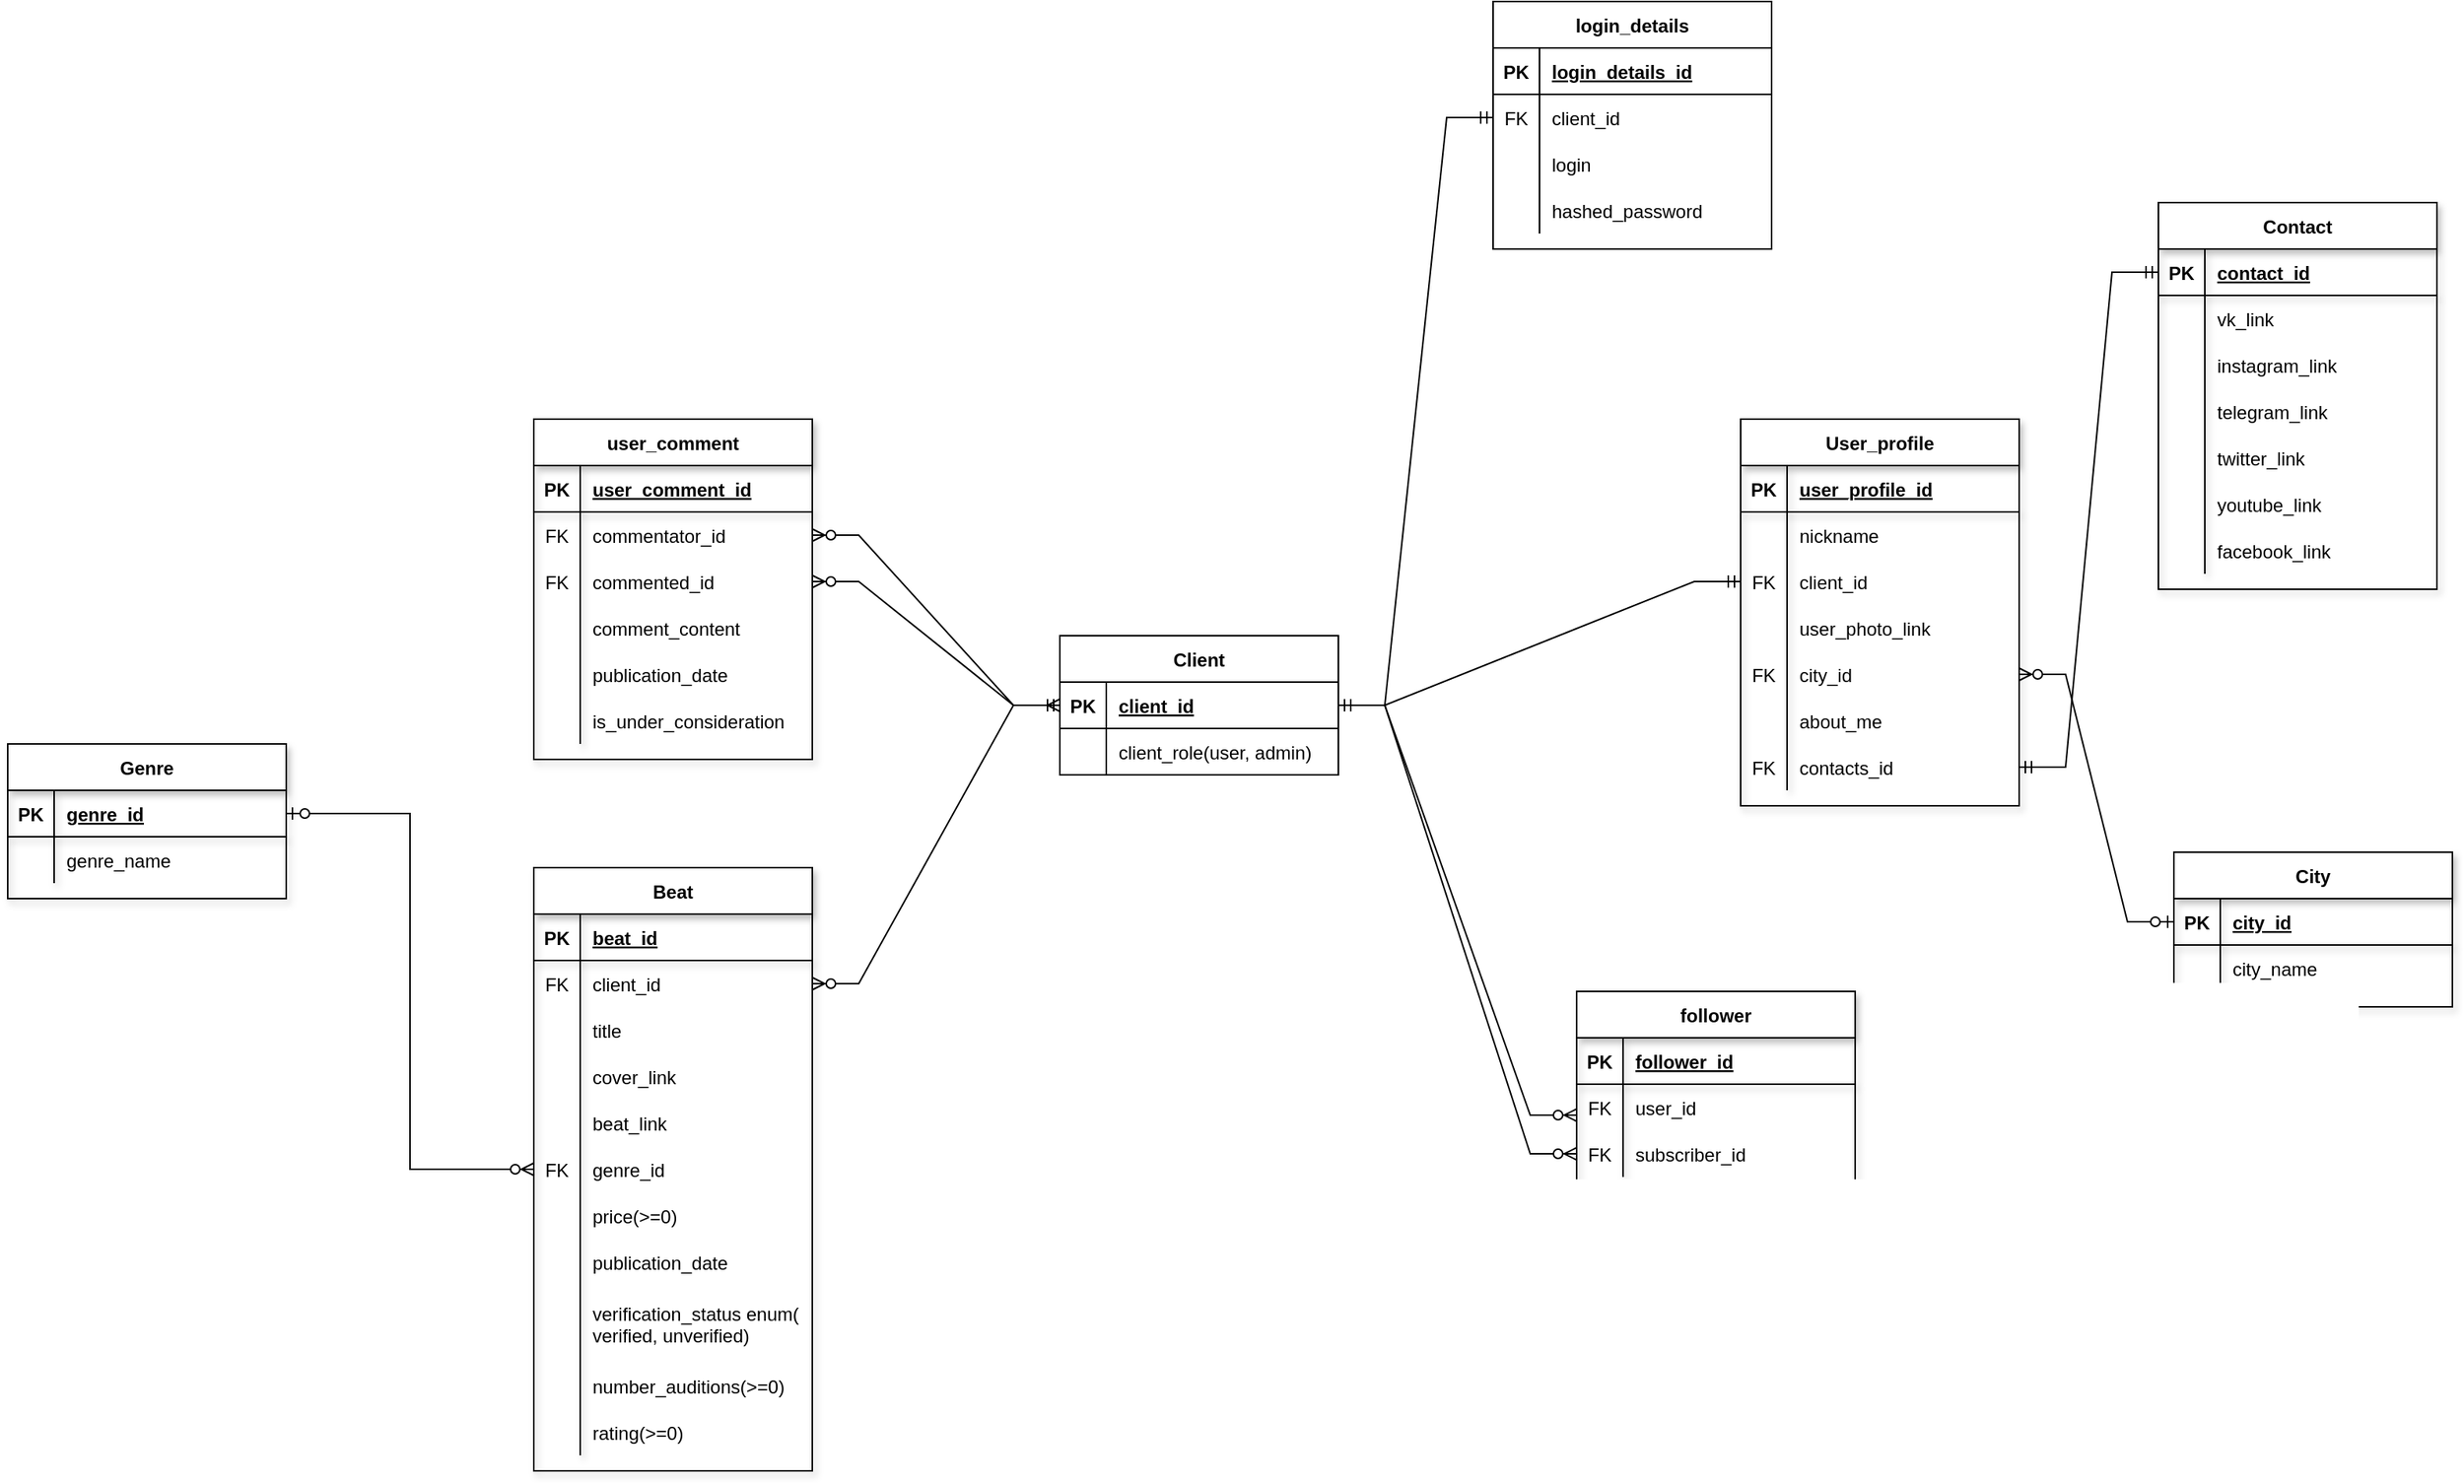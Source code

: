 <mxfile version="15.4.0" type="device"><diagram id="S7lnAUD_7jqkaGzwWIWO" name="Страница 1"><mxGraphModel dx="1944" dy="710" grid="1" gridSize="10" guides="1" tooltips="1" connect="1" arrows="1" fold="1" page="1" pageScale="1" pageWidth="827" pageHeight="1169" math="0" shadow="0"><root><mxCell id="0"/><mxCell id="1" parent="0"/><mxCell id="3VRJRyuE0qE4eAoc0l2R-27" value="Client" style="shape=table;startSize=30;container=1;collapsible=1;childLayout=tableLayout;fixedRows=1;rowLines=0;fontStyle=1;align=center;resizeLast=1;" parent="1" vertex="1"><mxGeometry x="-100" y="690" width="180" height="90" as="geometry"/></mxCell><mxCell id="3VRJRyuE0qE4eAoc0l2R-28" value="" style="shape=partialRectangle;collapsible=0;dropTarget=0;pointerEvents=0;fillColor=none;top=0;left=0;bottom=1;right=0;points=[[0,0.5],[1,0.5]];portConstraint=eastwest;" parent="3VRJRyuE0qE4eAoc0l2R-27" vertex="1"><mxGeometry y="30" width="180" height="30" as="geometry"/></mxCell><mxCell id="3VRJRyuE0qE4eAoc0l2R-29" value="PK" style="shape=partialRectangle;connectable=0;fillColor=none;top=0;left=0;bottom=0;right=0;fontStyle=1;overflow=hidden;" parent="3VRJRyuE0qE4eAoc0l2R-28" vertex="1"><mxGeometry width="30" height="30" as="geometry"><mxRectangle width="30" height="30" as="alternateBounds"/></mxGeometry></mxCell><mxCell id="3VRJRyuE0qE4eAoc0l2R-30" value="client_id" style="shape=partialRectangle;connectable=0;fillColor=none;top=0;left=0;bottom=0;right=0;align=left;spacingLeft=6;fontStyle=5;overflow=hidden;" parent="3VRJRyuE0qE4eAoc0l2R-28" vertex="1"><mxGeometry x="30" width="150" height="30" as="geometry"><mxRectangle width="150" height="30" as="alternateBounds"/></mxGeometry></mxCell><mxCell id="3VRJRyuE0qE4eAoc0l2R-114" style="shape=partialRectangle;collapsible=0;dropTarget=0;pointerEvents=0;fillColor=none;top=0;left=0;bottom=0;right=0;points=[[0,0.5],[1,0.5]];portConstraint=eastwest;" parent="3VRJRyuE0qE4eAoc0l2R-27" vertex="1"><mxGeometry y="60" width="180" height="30" as="geometry"/></mxCell><mxCell id="3VRJRyuE0qE4eAoc0l2R-115" style="shape=partialRectangle;connectable=0;fillColor=none;top=0;left=0;bottom=0;right=0;editable=1;overflow=hidden;" parent="3VRJRyuE0qE4eAoc0l2R-114" vertex="1"><mxGeometry width="30" height="30" as="geometry"><mxRectangle width="30" height="30" as="alternateBounds"/></mxGeometry></mxCell><mxCell id="3VRJRyuE0qE4eAoc0l2R-116" value="client_role(user, admin)" style="shape=partialRectangle;connectable=0;fillColor=none;top=0;left=0;bottom=0;right=0;align=left;spacingLeft=6;overflow=hidden;" parent="3VRJRyuE0qE4eAoc0l2R-114" vertex="1"><mxGeometry x="30" width="150" height="30" as="geometry"><mxRectangle width="150" height="30" as="alternateBounds"/></mxGeometry></mxCell><mxCell id="3VRJRyuE0qE4eAoc0l2R-93" value="login_details" style="shape=table;startSize=30;container=1;collapsible=1;childLayout=tableLayout;fixedRows=1;rowLines=0;fontStyle=1;align=center;resizeLast=1;" parent="1" vertex="1"><mxGeometry x="180" y="280" width="180" height="160" as="geometry"/></mxCell><mxCell id="3VRJRyuE0qE4eAoc0l2R-94" value="" style="shape=partialRectangle;collapsible=0;dropTarget=0;pointerEvents=0;fillColor=none;top=0;left=0;bottom=1;right=0;points=[[0,0.5],[1,0.5]];portConstraint=eastwest;" parent="3VRJRyuE0qE4eAoc0l2R-93" vertex="1"><mxGeometry y="30" width="180" height="30" as="geometry"/></mxCell><mxCell id="3VRJRyuE0qE4eAoc0l2R-95" value="PK" style="shape=partialRectangle;connectable=0;fillColor=none;top=0;left=0;bottom=0;right=0;fontStyle=1;overflow=hidden;" parent="3VRJRyuE0qE4eAoc0l2R-94" vertex="1"><mxGeometry width="30" height="30" as="geometry"><mxRectangle width="30" height="30" as="alternateBounds"/></mxGeometry></mxCell><mxCell id="3VRJRyuE0qE4eAoc0l2R-96" value="login_details_id" style="shape=partialRectangle;connectable=0;fillColor=none;top=0;left=0;bottom=0;right=0;align=left;spacingLeft=6;fontStyle=5;overflow=hidden;" parent="3VRJRyuE0qE4eAoc0l2R-94" vertex="1"><mxGeometry x="30" width="150" height="30" as="geometry"><mxRectangle width="150" height="30" as="alternateBounds"/></mxGeometry></mxCell><mxCell id="3VRJRyuE0qE4eAoc0l2R-97" value="" style="shape=partialRectangle;collapsible=0;dropTarget=0;pointerEvents=0;fillColor=none;top=0;left=0;bottom=0;right=0;points=[[0,0.5],[1,0.5]];portConstraint=eastwest;" parent="3VRJRyuE0qE4eAoc0l2R-93" vertex="1"><mxGeometry y="60" width="180" height="30" as="geometry"/></mxCell><mxCell id="3VRJRyuE0qE4eAoc0l2R-98" value="FK" style="shape=partialRectangle;connectable=0;fillColor=none;top=0;left=0;bottom=0;right=0;editable=1;overflow=hidden;" parent="3VRJRyuE0qE4eAoc0l2R-97" vertex="1"><mxGeometry width="30" height="30" as="geometry"><mxRectangle width="30" height="30" as="alternateBounds"/></mxGeometry></mxCell><mxCell id="3VRJRyuE0qE4eAoc0l2R-99" value="client_id" style="shape=partialRectangle;connectable=0;fillColor=none;top=0;left=0;bottom=0;right=0;align=left;spacingLeft=6;overflow=hidden;" parent="3VRJRyuE0qE4eAoc0l2R-97" vertex="1"><mxGeometry x="30" width="150" height="30" as="geometry"><mxRectangle width="150" height="30" as="alternateBounds"/></mxGeometry></mxCell><mxCell id="3VRJRyuE0qE4eAoc0l2R-100" value="" style="shape=partialRectangle;collapsible=0;dropTarget=0;pointerEvents=0;fillColor=none;top=0;left=0;bottom=0;right=0;points=[[0,0.5],[1,0.5]];portConstraint=eastwest;" parent="3VRJRyuE0qE4eAoc0l2R-93" vertex="1"><mxGeometry y="90" width="180" height="30" as="geometry"/></mxCell><mxCell id="3VRJRyuE0qE4eAoc0l2R-101" value="" style="shape=partialRectangle;connectable=0;fillColor=none;top=0;left=0;bottom=0;right=0;editable=1;overflow=hidden;" parent="3VRJRyuE0qE4eAoc0l2R-100" vertex="1"><mxGeometry width="30" height="30" as="geometry"><mxRectangle width="30" height="30" as="alternateBounds"/></mxGeometry></mxCell><mxCell id="3VRJRyuE0qE4eAoc0l2R-102" value="login" style="shape=partialRectangle;connectable=0;fillColor=none;top=0;left=0;bottom=0;right=0;align=left;spacingLeft=6;overflow=hidden;" parent="3VRJRyuE0qE4eAoc0l2R-100" vertex="1"><mxGeometry x="30" width="150" height="30" as="geometry"><mxRectangle width="150" height="30" as="alternateBounds"/></mxGeometry></mxCell><mxCell id="3VRJRyuE0qE4eAoc0l2R-103" value="" style="shape=partialRectangle;collapsible=0;dropTarget=0;pointerEvents=0;fillColor=none;top=0;left=0;bottom=0;right=0;points=[[0,0.5],[1,0.5]];portConstraint=eastwest;" parent="3VRJRyuE0qE4eAoc0l2R-93" vertex="1"><mxGeometry y="120" width="180" height="30" as="geometry"/></mxCell><mxCell id="3VRJRyuE0qE4eAoc0l2R-104" value="" style="shape=partialRectangle;connectable=0;fillColor=none;top=0;left=0;bottom=0;right=0;editable=1;overflow=hidden;" parent="3VRJRyuE0qE4eAoc0l2R-103" vertex="1"><mxGeometry width="30" height="30" as="geometry"><mxRectangle width="30" height="30" as="alternateBounds"/></mxGeometry></mxCell><mxCell id="3VRJRyuE0qE4eAoc0l2R-105" value="hashed_password" style="shape=partialRectangle;connectable=0;fillColor=none;top=0;left=0;bottom=0;right=0;align=left;spacingLeft=6;overflow=hidden;" parent="3VRJRyuE0qE4eAoc0l2R-103" vertex="1"><mxGeometry x="30" width="150" height="30" as="geometry"><mxRectangle width="150" height="30" as="alternateBounds"/></mxGeometry></mxCell><mxCell id="3VRJRyuE0qE4eAoc0l2R-118" value="" style="edgeStyle=entityRelationEdgeStyle;fontSize=12;html=1;endArrow=ERmandOne;startArrow=ERmandOne;rounded=0;entryX=0;entryY=0.5;entryDx=0;entryDy=0;exitX=1;exitY=0.5;exitDx=0;exitDy=0;" parent="1" source="3VRJRyuE0qE4eAoc0l2R-28" target="3VRJRyuE0qE4eAoc0l2R-97" edge="1"><mxGeometry width="100" height="100" relative="1" as="geometry"><mxPoint x="370" y="300" as="sourcePoint"/><mxPoint x="470" y="200" as="targetPoint"/></mxGeometry></mxCell><mxCell id="3VRJRyuE0qE4eAoc0l2R-119" value="user_comment" style="shape=table;startSize=30;container=1;collapsible=1;childLayout=tableLayout;fixedRows=1;rowLines=0;fontStyle=1;align=center;resizeLast=1;shadow=1;" parent="1" vertex="1"><mxGeometry x="-440" y="550" width="180" height="220" as="geometry"/></mxCell><mxCell id="3VRJRyuE0qE4eAoc0l2R-120" value="" style="shape=partialRectangle;collapsible=0;dropTarget=0;pointerEvents=0;fillColor=none;top=0;left=0;bottom=1;right=0;points=[[0,0.5],[1,0.5]];portConstraint=eastwest;shadow=1;" parent="3VRJRyuE0qE4eAoc0l2R-119" vertex="1"><mxGeometry y="30" width="180" height="30" as="geometry"/></mxCell><mxCell id="3VRJRyuE0qE4eAoc0l2R-121" value="PK" style="shape=partialRectangle;connectable=0;fillColor=none;top=0;left=0;bottom=0;right=0;fontStyle=1;overflow=hidden;shadow=1;" parent="3VRJRyuE0qE4eAoc0l2R-120" vertex="1"><mxGeometry width="30" height="30" as="geometry"><mxRectangle width="30" height="30" as="alternateBounds"/></mxGeometry></mxCell><mxCell id="3VRJRyuE0qE4eAoc0l2R-122" value="user_comment_id" style="shape=partialRectangle;connectable=0;fillColor=none;top=0;left=0;bottom=0;right=0;align=left;spacingLeft=6;fontStyle=5;overflow=hidden;shadow=1;" parent="3VRJRyuE0qE4eAoc0l2R-120" vertex="1"><mxGeometry x="30" width="150" height="30" as="geometry"><mxRectangle width="150" height="30" as="alternateBounds"/></mxGeometry></mxCell><mxCell id="3VRJRyuE0qE4eAoc0l2R-123" value="" style="shape=partialRectangle;collapsible=0;dropTarget=0;pointerEvents=0;fillColor=none;top=0;left=0;bottom=0;right=0;points=[[0,0.5],[1,0.5]];portConstraint=eastwest;shadow=1;" parent="3VRJRyuE0qE4eAoc0l2R-119" vertex="1"><mxGeometry y="60" width="180" height="30" as="geometry"/></mxCell><mxCell id="3VRJRyuE0qE4eAoc0l2R-124" value="FK" style="shape=partialRectangle;connectable=0;fillColor=none;top=0;left=0;bottom=0;right=0;editable=1;overflow=hidden;shadow=1;" parent="3VRJRyuE0qE4eAoc0l2R-123" vertex="1"><mxGeometry width="30" height="30" as="geometry"><mxRectangle width="30" height="30" as="alternateBounds"/></mxGeometry></mxCell><mxCell id="3VRJRyuE0qE4eAoc0l2R-125" value="commentator_id" style="shape=partialRectangle;connectable=0;fillColor=none;top=0;left=0;bottom=0;right=0;align=left;spacingLeft=6;overflow=hidden;shadow=1;" parent="3VRJRyuE0qE4eAoc0l2R-123" vertex="1"><mxGeometry x="30" width="150" height="30" as="geometry"><mxRectangle width="150" height="30" as="alternateBounds"/></mxGeometry></mxCell><mxCell id="3VRJRyuE0qE4eAoc0l2R-126" value="" style="shape=partialRectangle;collapsible=0;dropTarget=0;pointerEvents=0;fillColor=none;top=0;left=0;bottom=0;right=0;points=[[0,0.5],[1,0.5]];portConstraint=eastwest;shadow=1;" parent="3VRJRyuE0qE4eAoc0l2R-119" vertex="1"><mxGeometry y="90" width="180" height="30" as="geometry"/></mxCell><mxCell id="3VRJRyuE0qE4eAoc0l2R-127" value="FK" style="shape=partialRectangle;connectable=0;fillColor=none;top=0;left=0;bottom=0;right=0;editable=1;overflow=hidden;shadow=1;" parent="3VRJRyuE0qE4eAoc0l2R-126" vertex="1"><mxGeometry width="30" height="30" as="geometry"><mxRectangle width="30" height="30" as="alternateBounds"/></mxGeometry></mxCell><mxCell id="3VRJRyuE0qE4eAoc0l2R-128" value="commented_id" style="shape=partialRectangle;connectable=0;fillColor=none;top=0;left=0;bottom=0;right=0;align=left;spacingLeft=6;overflow=hidden;shadow=1;" parent="3VRJRyuE0qE4eAoc0l2R-126" vertex="1"><mxGeometry x="30" width="150" height="30" as="geometry"><mxRectangle width="150" height="30" as="alternateBounds"/></mxGeometry></mxCell><mxCell id="3VRJRyuE0qE4eAoc0l2R-129" value="" style="shape=partialRectangle;collapsible=0;dropTarget=0;pointerEvents=0;fillColor=none;top=0;left=0;bottom=0;right=0;points=[[0,0.5],[1,0.5]];portConstraint=eastwest;shadow=1;" parent="3VRJRyuE0qE4eAoc0l2R-119" vertex="1"><mxGeometry y="120" width="180" height="30" as="geometry"/></mxCell><mxCell id="3VRJRyuE0qE4eAoc0l2R-130" value="" style="shape=partialRectangle;connectable=0;fillColor=none;top=0;left=0;bottom=0;right=0;editable=1;overflow=hidden;shadow=1;" parent="3VRJRyuE0qE4eAoc0l2R-129" vertex="1"><mxGeometry width="30" height="30" as="geometry"><mxRectangle width="30" height="30" as="alternateBounds"/></mxGeometry></mxCell><mxCell id="3VRJRyuE0qE4eAoc0l2R-131" value="comment_content" style="shape=partialRectangle;connectable=0;fillColor=none;top=0;left=0;bottom=0;right=0;align=left;spacingLeft=6;overflow=hidden;shadow=1;" parent="3VRJRyuE0qE4eAoc0l2R-129" vertex="1"><mxGeometry x="30" width="150" height="30" as="geometry"><mxRectangle width="150" height="30" as="alternateBounds"/></mxGeometry></mxCell><mxCell id="3VRJRyuE0qE4eAoc0l2R-137" style="shape=partialRectangle;collapsible=0;dropTarget=0;pointerEvents=0;fillColor=none;top=0;left=0;bottom=0;right=0;points=[[0,0.5],[1,0.5]];portConstraint=eastwest;shadow=1;" parent="3VRJRyuE0qE4eAoc0l2R-119" vertex="1"><mxGeometry y="150" width="180" height="30" as="geometry"/></mxCell><mxCell id="3VRJRyuE0qE4eAoc0l2R-138" style="shape=partialRectangle;connectable=0;fillColor=none;top=0;left=0;bottom=0;right=0;editable=1;overflow=hidden;shadow=1;" parent="3VRJRyuE0qE4eAoc0l2R-137" vertex="1"><mxGeometry width="30" height="30" as="geometry"><mxRectangle width="30" height="30" as="alternateBounds"/></mxGeometry></mxCell><mxCell id="3VRJRyuE0qE4eAoc0l2R-139" value="publication_date" style="shape=partialRectangle;connectable=0;fillColor=none;top=0;left=0;bottom=0;right=0;align=left;spacingLeft=6;overflow=hidden;shadow=1;" parent="3VRJRyuE0qE4eAoc0l2R-137" vertex="1"><mxGeometry x="30" width="150" height="30" as="geometry"><mxRectangle width="150" height="30" as="alternateBounds"/></mxGeometry></mxCell><mxCell id="3VRJRyuE0qE4eAoc0l2R-277" style="shape=partialRectangle;collapsible=0;dropTarget=0;pointerEvents=0;fillColor=none;top=0;left=0;bottom=0;right=0;points=[[0,0.5],[1,0.5]];portConstraint=eastwest;shadow=1;" parent="3VRJRyuE0qE4eAoc0l2R-119" vertex="1"><mxGeometry y="180" width="180" height="30" as="geometry"/></mxCell><mxCell id="3VRJRyuE0qE4eAoc0l2R-278" style="shape=partialRectangle;connectable=0;fillColor=none;top=0;left=0;bottom=0;right=0;editable=1;overflow=hidden;shadow=1;" parent="3VRJRyuE0qE4eAoc0l2R-277" vertex="1"><mxGeometry width="30" height="30" as="geometry"><mxRectangle width="30" height="30" as="alternateBounds"/></mxGeometry></mxCell><mxCell id="3VRJRyuE0qE4eAoc0l2R-279" value="is_under_consideration" style="shape=partialRectangle;connectable=0;fillColor=none;top=0;left=0;bottom=0;right=0;align=left;spacingLeft=6;overflow=hidden;shadow=1;" parent="3VRJRyuE0qE4eAoc0l2R-277" vertex="1"><mxGeometry x="30" width="150" height="30" as="geometry"><mxRectangle width="150" height="30" as="alternateBounds"/></mxGeometry></mxCell><mxCell id="3VRJRyuE0qE4eAoc0l2R-132" value="" style="edgeStyle=entityRelationEdgeStyle;fontSize=12;html=1;endArrow=ERzeroToMany;startArrow=ERmandOne;rounded=0;entryX=1;entryY=0.5;entryDx=0;entryDy=0;exitX=0;exitY=0.5;exitDx=0;exitDy=0;" parent="1" source="3VRJRyuE0qE4eAoc0l2R-28" target="3VRJRyuE0qE4eAoc0l2R-123" edge="1"><mxGeometry width="100" height="100" relative="1" as="geometry"><mxPoint x="160" y="325" as="sourcePoint"/><mxPoint x="470" y="200" as="targetPoint"/></mxGeometry></mxCell><mxCell id="3VRJRyuE0qE4eAoc0l2R-133" value="" style="edgeStyle=entityRelationEdgeStyle;fontSize=12;html=1;endArrow=ERzeroToMany;startArrow=ERmandOne;rounded=0;entryX=1;entryY=0.5;entryDx=0;entryDy=0;" parent="1" source="3VRJRyuE0qE4eAoc0l2R-28" target="3VRJRyuE0qE4eAoc0l2R-126" edge="1"><mxGeometry width="100" height="100" relative="1" as="geometry"><mxPoint x="200" y="150" as="sourcePoint"/><mxPoint x="230" y="240" as="targetPoint"/></mxGeometry></mxCell><mxCell id="3VRJRyuE0qE4eAoc0l2R-140" value="Beat" style="shape=table;startSize=30;container=1;collapsible=1;childLayout=tableLayout;fixedRows=1;rowLines=0;fontStyle=1;align=center;resizeLast=1;shadow=1;" parent="1" vertex="1"><mxGeometry x="-440" y="840" width="180" height="390" as="geometry"/></mxCell><mxCell id="3VRJRyuE0qE4eAoc0l2R-141" value="" style="shape=partialRectangle;collapsible=0;dropTarget=0;pointerEvents=0;fillColor=none;top=0;left=0;bottom=1;right=0;points=[[0,0.5],[1,0.5]];portConstraint=eastwest;shadow=1;" parent="3VRJRyuE0qE4eAoc0l2R-140" vertex="1"><mxGeometry y="30" width="180" height="30" as="geometry"/></mxCell><mxCell id="3VRJRyuE0qE4eAoc0l2R-142" value="PK" style="shape=partialRectangle;connectable=0;fillColor=none;top=0;left=0;bottom=0;right=0;fontStyle=1;overflow=hidden;shadow=1;" parent="3VRJRyuE0qE4eAoc0l2R-141" vertex="1"><mxGeometry width="30" height="30" as="geometry"><mxRectangle width="30" height="30" as="alternateBounds"/></mxGeometry></mxCell><mxCell id="3VRJRyuE0qE4eAoc0l2R-143" value="beat_id" style="shape=partialRectangle;connectable=0;fillColor=none;top=0;left=0;bottom=0;right=0;align=left;spacingLeft=6;fontStyle=5;overflow=hidden;shadow=1;" parent="3VRJRyuE0qE4eAoc0l2R-141" vertex="1"><mxGeometry x="30" width="150" height="30" as="geometry"><mxRectangle width="150" height="30" as="alternateBounds"/></mxGeometry></mxCell><mxCell id="3VRJRyuE0qE4eAoc0l2R-144" value="" style="shape=partialRectangle;collapsible=0;dropTarget=0;pointerEvents=0;fillColor=none;top=0;left=0;bottom=0;right=0;points=[[0,0.5],[1,0.5]];portConstraint=eastwest;shadow=1;" parent="3VRJRyuE0qE4eAoc0l2R-140" vertex="1"><mxGeometry y="60" width="180" height="30" as="geometry"/></mxCell><mxCell id="3VRJRyuE0qE4eAoc0l2R-145" value="FK" style="shape=partialRectangle;connectable=0;fillColor=none;top=0;left=0;bottom=0;right=0;editable=1;overflow=hidden;shadow=1;" parent="3VRJRyuE0qE4eAoc0l2R-144" vertex="1"><mxGeometry width="30" height="30" as="geometry"><mxRectangle width="30" height="30" as="alternateBounds"/></mxGeometry></mxCell><mxCell id="3VRJRyuE0qE4eAoc0l2R-146" value="client_id" style="shape=partialRectangle;connectable=0;fillColor=none;top=0;left=0;bottom=0;right=0;align=left;spacingLeft=6;overflow=hidden;shadow=1;" parent="3VRJRyuE0qE4eAoc0l2R-144" vertex="1"><mxGeometry x="30" width="150" height="30" as="geometry"><mxRectangle width="150" height="30" as="alternateBounds"/></mxGeometry></mxCell><mxCell id="3VRJRyuE0qE4eAoc0l2R-147" value="" style="shape=partialRectangle;collapsible=0;dropTarget=0;pointerEvents=0;fillColor=none;top=0;left=0;bottom=0;right=0;points=[[0,0.5],[1,0.5]];portConstraint=eastwest;shadow=1;" parent="3VRJRyuE0qE4eAoc0l2R-140" vertex="1"><mxGeometry y="90" width="180" height="30" as="geometry"/></mxCell><mxCell id="3VRJRyuE0qE4eAoc0l2R-148" value="" style="shape=partialRectangle;connectable=0;fillColor=none;top=0;left=0;bottom=0;right=0;editable=1;overflow=hidden;shadow=1;" parent="3VRJRyuE0qE4eAoc0l2R-147" vertex="1"><mxGeometry width="30" height="30" as="geometry"><mxRectangle width="30" height="30" as="alternateBounds"/></mxGeometry></mxCell><mxCell id="3VRJRyuE0qE4eAoc0l2R-149" value="title" style="shape=partialRectangle;connectable=0;fillColor=none;top=0;left=0;bottom=0;right=0;align=left;spacingLeft=6;overflow=hidden;shadow=1;" parent="3VRJRyuE0qE4eAoc0l2R-147" vertex="1"><mxGeometry x="30" width="150" height="30" as="geometry"><mxRectangle width="150" height="30" as="alternateBounds"/></mxGeometry></mxCell><mxCell id="3VRJRyuE0qE4eAoc0l2R-150" value="" style="shape=partialRectangle;collapsible=0;dropTarget=0;pointerEvents=0;fillColor=none;top=0;left=0;bottom=0;right=0;points=[[0,0.5],[1,0.5]];portConstraint=eastwest;shadow=1;" parent="3VRJRyuE0qE4eAoc0l2R-140" vertex="1"><mxGeometry y="120" width="180" height="30" as="geometry"/></mxCell><mxCell id="3VRJRyuE0qE4eAoc0l2R-151" value="" style="shape=partialRectangle;connectable=0;fillColor=none;top=0;left=0;bottom=0;right=0;editable=1;overflow=hidden;shadow=1;" parent="3VRJRyuE0qE4eAoc0l2R-150" vertex="1"><mxGeometry width="30" height="30" as="geometry"><mxRectangle width="30" height="30" as="alternateBounds"/></mxGeometry></mxCell><mxCell id="3VRJRyuE0qE4eAoc0l2R-152" value="cover_link" style="shape=partialRectangle;connectable=0;fillColor=none;top=0;left=0;bottom=0;right=0;align=left;spacingLeft=6;overflow=hidden;shadow=1;" parent="3VRJRyuE0qE4eAoc0l2R-150" vertex="1"><mxGeometry x="30" width="150" height="30" as="geometry"><mxRectangle width="150" height="30" as="alternateBounds"/></mxGeometry></mxCell><mxCell id="xA5j8Jng3tUa9qm7ZO_o-1" style="shape=partialRectangle;collapsible=0;dropTarget=0;pointerEvents=0;fillColor=none;top=0;left=0;bottom=0;right=0;points=[[0,0.5],[1,0.5]];portConstraint=eastwest;shadow=1;" parent="3VRJRyuE0qE4eAoc0l2R-140" vertex="1"><mxGeometry y="150" width="180" height="30" as="geometry"/></mxCell><mxCell id="xA5j8Jng3tUa9qm7ZO_o-2" style="shape=partialRectangle;connectable=0;fillColor=none;top=0;left=0;bottom=0;right=0;editable=1;overflow=hidden;shadow=1;" parent="xA5j8Jng3tUa9qm7ZO_o-1" vertex="1"><mxGeometry width="30" height="30" as="geometry"><mxRectangle width="30" height="30" as="alternateBounds"/></mxGeometry></mxCell><mxCell id="xA5j8Jng3tUa9qm7ZO_o-3" value="beat_link" style="shape=partialRectangle;connectable=0;fillColor=none;top=0;left=0;bottom=0;right=0;align=left;spacingLeft=6;overflow=hidden;shadow=1;" parent="xA5j8Jng3tUa9qm7ZO_o-1" vertex="1"><mxGeometry x="30" width="150" height="30" as="geometry"><mxRectangle width="150" height="30" as="alternateBounds"/></mxGeometry></mxCell><mxCell id="3VRJRyuE0qE4eAoc0l2R-175" style="shape=partialRectangle;collapsible=0;dropTarget=0;pointerEvents=0;fillColor=none;top=0;left=0;bottom=0;right=0;points=[[0,0.5],[1,0.5]];portConstraint=eastwest;shadow=1;" parent="3VRJRyuE0qE4eAoc0l2R-140" vertex="1"><mxGeometry y="180" width="180" height="30" as="geometry"/></mxCell><mxCell id="3VRJRyuE0qE4eAoc0l2R-176" value="FK" style="shape=partialRectangle;connectable=0;fillColor=none;top=0;left=0;bottom=0;right=0;editable=1;overflow=hidden;shadow=1;" parent="3VRJRyuE0qE4eAoc0l2R-175" vertex="1"><mxGeometry width="30" height="30" as="geometry"><mxRectangle width="30" height="30" as="alternateBounds"/></mxGeometry></mxCell><mxCell id="3VRJRyuE0qE4eAoc0l2R-177" value="genre_id" style="shape=partialRectangle;connectable=0;fillColor=none;top=0;left=0;bottom=0;right=0;align=left;spacingLeft=6;overflow=hidden;shadow=1;" parent="3VRJRyuE0qE4eAoc0l2R-175" vertex="1"><mxGeometry x="30" width="150" height="30" as="geometry"><mxRectangle width="150" height="30" as="alternateBounds"/></mxGeometry></mxCell><mxCell id="3VRJRyuE0qE4eAoc0l2R-172" style="shape=partialRectangle;collapsible=0;dropTarget=0;pointerEvents=0;fillColor=none;top=0;left=0;bottom=0;right=0;points=[[0,0.5],[1,0.5]];portConstraint=eastwest;shadow=1;" parent="3VRJRyuE0qE4eAoc0l2R-140" vertex="1"><mxGeometry y="210" width="180" height="30" as="geometry"/></mxCell><mxCell id="3VRJRyuE0qE4eAoc0l2R-173" style="shape=partialRectangle;connectable=0;fillColor=none;top=0;left=0;bottom=0;right=0;editable=1;overflow=hidden;shadow=1;" parent="3VRJRyuE0qE4eAoc0l2R-172" vertex="1"><mxGeometry width="30" height="30" as="geometry"><mxRectangle width="30" height="30" as="alternateBounds"/></mxGeometry></mxCell><mxCell id="3VRJRyuE0qE4eAoc0l2R-174" value="price(&gt;=0)" style="shape=partialRectangle;connectable=0;fillColor=none;top=0;left=0;bottom=0;right=0;align=left;spacingLeft=6;overflow=hidden;shadow=1;" parent="3VRJRyuE0qE4eAoc0l2R-172" vertex="1"><mxGeometry x="30" width="150" height="30" as="geometry"><mxRectangle width="150" height="30" as="alternateBounds"/></mxGeometry></mxCell><mxCell id="3VRJRyuE0qE4eAoc0l2R-198" style="shape=partialRectangle;collapsible=0;dropTarget=0;pointerEvents=0;fillColor=none;top=0;left=0;bottom=0;right=0;points=[[0,0.5],[1,0.5]];portConstraint=eastwest;shadow=1;" parent="3VRJRyuE0qE4eAoc0l2R-140" vertex="1"><mxGeometry y="240" width="180" height="30" as="geometry"/></mxCell><mxCell id="3VRJRyuE0qE4eAoc0l2R-199" style="shape=partialRectangle;connectable=0;fillColor=none;top=0;left=0;bottom=0;right=0;editable=1;overflow=hidden;shadow=1;" parent="3VRJRyuE0qE4eAoc0l2R-198" vertex="1"><mxGeometry width="30" height="30" as="geometry"><mxRectangle width="30" height="30" as="alternateBounds"/></mxGeometry></mxCell><mxCell id="3VRJRyuE0qE4eAoc0l2R-200" value="publication_date" style="shape=partialRectangle;connectable=0;fillColor=none;top=0;left=0;bottom=0;right=0;align=left;spacingLeft=6;overflow=hidden;shadow=1;" parent="3VRJRyuE0qE4eAoc0l2R-198" vertex="1"><mxGeometry x="30" width="150" height="30" as="geometry"><mxRectangle width="150" height="30" as="alternateBounds"/></mxGeometry></mxCell><mxCell id="3VRJRyuE0qE4eAoc0l2R-261" style="shape=partialRectangle;collapsible=0;dropTarget=0;pointerEvents=0;fillColor=none;top=0;left=0;bottom=0;right=0;points=[[0,0.5],[1,0.5]];portConstraint=eastwest;shadow=1;" parent="3VRJRyuE0qE4eAoc0l2R-140" vertex="1"><mxGeometry y="270" width="180" height="50" as="geometry"/></mxCell><mxCell id="3VRJRyuE0qE4eAoc0l2R-262" style="shape=partialRectangle;connectable=0;fillColor=none;top=0;left=0;bottom=0;right=0;editable=1;overflow=hidden;shadow=1;" parent="3VRJRyuE0qE4eAoc0l2R-261" vertex="1"><mxGeometry width="30" height="50" as="geometry"><mxRectangle width="30" height="50" as="alternateBounds"/></mxGeometry></mxCell><mxCell id="3VRJRyuE0qE4eAoc0l2R-263" value="verification_status enum(&#10;verified, unverified)" style="shape=partialRectangle;connectable=0;fillColor=none;top=0;left=0;bottom=0;right=0;align=left;spacingLeft=6;overflow=hidden;shadow=1;" parent="3VRJRyuE0qE4eAoc0l2R-261" vertex="1"><mxGeometry x="30" width="150" height="50" as="geometry"><mxRectangle width="150" height="50" as="alternateBounds"/></mxGeometry></mxCell><mxCell id="3VRJRyuE0qE4eAoc0l2R-169" style="shape=partialRectangle;collapsible=0;dropTarget=0;pointerEvents=0;fillColor=none;top=0;left=0;bottom=0;right=0;points=[[0,0.5],[1,0.5]];portConstraint=eastwest;shadow=1;" parent="3VRJRyuE0qE4eAoc0l2R-140" vertex="1"><mxGeometry y="320" width="180" height="30" as="geometry"/></mxCell><mxCell id="3VRJRyuE0qE4eAoc0l2R-170" style="shape=partialRectangle;connectable=0;fillColor=none;top=0;left=0;bottom=0;right=0;editable=1;overflow=hidden;shadow=1;" parent="3VRJRyuE0qE4eAoc0l2R-169" vertex="1"><mxGeometry width="30" height="30" as="geometry"><mxRectangle width="30" height="30" as="alternateBounds"/></mxGeometry></mxCell><mxCell id="3VRJRyuE0qE4eAoc0l2R-171" value="number_auditions(&gt;=0)" style="shape=partialRectangle;connectable=0;fillColor=none;top=0;left=0;bottom=0;right=0;align=left;spacingLeft=6;overflow=hidden;shadow=1;" parent="3VRJRyuE0qE4eAoc0l2R-169" vertex="1"><mxGeometry x="30" width="150" height="30" as="geometry"><mxRectangle width="150" height="30" as="alternateBounds"/></mxGeometry></mxCell><mxCell id="3VRJRyuE0qE4eAoc0l2R-166" style="shape=partialRectangle;collapsible=0;dropTarget=0;pointerEvents=0;fillColor=none;top=0;left=0;bottom=0;right=0;points=[[0,0.5],[1,0.5]];portConstraint=eastwest;shadow=1;" parent="3VRJRyuE0qE4eAoc0l2R-140" vertex="1"><mxGeometry y="350" width="180" height="30" as="geometry"/></mxCell><mxCell id="3VRJRyuE0qE4eAoc0l2R-167" style="shape=partialRectangle;connectable=0;fillColor=none;top=0;left=0;bottom=0;right=0;editable=1;overflow=hidden;shadow=1;" parent="3VRJRyuE0qE4eAoc0l2R-166" vertex="1"><mxGeometry width="30" height="30" as="geometry"><mxRectangle width="30" height="30" as="alternateBounds"/></mxGeometry></mxCell><mxCell id="3VRJRyuE0qE4eAoc0l2R-168" value="rating(&gt;=0)" style="shape=partialRectangle;connectable=0;fillColor=none;top=0;left=0;bottom=0;right=0;align=left;spacingLeft=6;overflow=hidden;shadow=1;" parent="3VRJRyuE0qE4eAoc0l2R-166" vertex="1"><mxGeometry x="30" width="150" height="30" as="geometry"><mxRectangle width="150" height="30" as="alternateBounds"/></mxGeometry></mxCell><mxCell id="3VRJRyuE0qE4eAoc0l2R-153" value="User_profile" style="shape=table;startSize=30;container=1;collapsible=1;childLayout=tableLayout;fixedRows=1;rowLines=0;fontStyle=1;align=center;resizeLast=1;shadow=1;" parent="1" vertex="1"><mxGeometry x="340" y="550" width="180" height="250" as="geometry"/></mxCell><mxCell id="3VRJRyuE0qE4eAoc0l2R-154" value="" style="shape=partialRectangle;collapsible=0;dropTarget=0;pointerEvents=0;fillColor=none;top=0;left=0;bottom=1;right=0;points=[[0,0.5],[1,0.5]];portConstraint=eastwest;shadow=1;" parent="3VRJRyuE0qE4eAoc0l2R-153" vertex="1"><mxGeometry y="30" width="180" height="30" as="geometry"/></mxCell><mxCell id="3VRJRyuE0qE4eAoc0l2R-155" value="PK" style="shape=partialRectangle;connectable=0;fillColor=none;top=0;left=0;bottom=0;right=0;fontStyle=1;overflow=hidden;shadow=1;" parent="3VRJRyuE0qE4eAoc0l2R-154" vertex="1"><mxGeometry width="30" height="30" as="geometry"><mxRectangle width="30" height="30" as="alternateBounds"/></mxGeometry></mxCell><mxCell id="3VRJRyuE0qE4eAoc0l2R-156" value="user_profile_id" style="shape=partialRectangle;connectable=0;fillColor=none;top=0;left=0;bottom=0;right=0;align=left;spacingLeft=6;fontStyle=5;overflow=hidden;shadow=1;" parent="3VRJRyuE0qE4eAoc0l2R-154" vertex="1"><mxGeometry x="30" width="150" height="30" as="geometry"><mxRectangle width="150" height="30" as="alternateBounds"/></mxGeometry></mxCell><mxCell id="3VRJRyuE0qE4eAoc0l2R-31" value="" style="shape=partialRectangle;collapsible=0;dropTarget=0;pointerEvents=0;fillColor=none;top=0;left=0;bottom=0;right=0;points=[[0,0.5],[1,0.5]];portConstraint=eastwest;" parent="3VRJRyuE0qE4eAoc0l2R-153" vertex="1"><mxGeometry y="60" width="180" height="30" as="geometry"/></mxCell><mxCell id="3VRJRyuE0qE4eAoc0l2R-32" value="" style="shape=partialRectangle;connectable=0;fillColor=none;top=0;left=0;bottom=0;right=0;editable=1;overflow=hidden;" parent="3VRJRyuE0qE4eAoc0l2R-31" vertex="1"><mxGeometry width="30" height="30" as="geometry"><mxRectangle width="30" height="30" as="alternateBounds"/></mxGeometry></mxCell><mxCell id="3VRJRyuE0qE4eAoc0l2R-33" value="nickname" style="shape=partialRectangle;connectable=0;fillColor=none;top=0;left=0;bottom=0;right=0;align=left;spacingLeft=6;overflow=hidden;" parent="3VRJRyuE0qE4eAoc0l2R-31" vertex="1"><mxGeometry x="30" width="150" height="30" as="geometry"><mxRectangle width="150" height="30" as="alternateBounds"/></mxGeometry></mxCell><mxCell id="3VRJRyuE0qE4eAoc0l2R-157" value="" style="shape=partialRectangle;collapsible=0;dropTarget=0;pointerEvents=0;fillColor=none;top=0;left=0;bottom=0;right=0;points=[[0,0.5],[1,0.5]];portConstraint=eastwest;shadow=1;" parent="3VRJRyuE0qE4eAoc0l2R-153" vertex="1"><mxGeometry y="90" width="180" height="30" as="geometry"/></mxCell><mxCell id="3VRJRyuE0qE4eAoc0l2R-158" value="FK" style="shape=partialRectangle;connectable=0;fillColor=none;top=0;left=0;bottom=0;right=0;editable=1;overflow=hidden;shadow=1;" parent="3VRJRyuE0qE4eAoc0l2R-157" vertex="1"><mxGeometry width="30" height="30" as="geometry"><mxRectangle width="30" height="30" as="alternateBounds"/></mxGeometry></mxCell><mxCell id="3VRJRyuE0qE4eAoc0l2R-159" value="client_id" style="shape=partialRectangle;connectable=0;fillColor=none;top=0;left=0;bottom=0;right=0;align=left;spacingLeft=6;overflow=hidden;shadow=1;" parent="3VRJRyuE0qE4eAoc0l2R-157" vertex="1"><mxGeometry x="30" width="150" height="30" as="geometry"><mxRectangle width="150" height="30" as="alternateBounds"/></mxGeometry></mxCell><mxCell id="3VRJRyuE0qE4eAoc0l2R-160" value="" style="shape=partialRectangle;collapsible=0;dropTarget=0;pointerEvents=0;fillColor=none;top=0;left=0;bottom=0;right=0;points=[[0,0.5],[1,0.5]];portConstraint=eastwest;shadow=1;" parent="3VRJRyuE0qE4eAoc0l2R-153" vertex="1"><mxGeometry y="120" width="180" height="30" as="geometry"/></mxCell><mxCell id="3VRJRyuE0qE4eAoc0l2R-161" value="" style="shape=partialRectangle;connectable=0;fillColor=none;top=0;left=0;bottom=0;right=0;editable=1;overflow=hidden;shadow=1;" parent="3VRJRyuE0qE4eAoc0l2R-160" vertex="1"><mxGeometry width="30" height="30" as="geometry"><mxRectangle width="30" height="30" as="alternateBounds"/></mxGeometry></mxCell><mxCell id="3VRJRyuE0qE4eAoc0l2R-162" value="user_photo_link" style="shape=partialRectangle;connectable=0;fillColor=none;top=0;left=0;bottom=0;right=0;align=left;spacingLeft=6;overflow=hidden;shadow=1;" parent="3VRJRyuE0qE4eAoc0l2R-160" vertex="1"><mxGeometry x="30" width="150" height="30" as="geometry"><mxRectangle width="150" height="30" as="alternateBounds"/></mxGeometry></mxCell><mxCell id="3VRJRyuE0qE4eAoc0l2R-163" value="" style="shape=partialRectangle;collapsible=0;dropTarget=0;pointerEvents=0;fillColor=none;top=0;left=0;bottom=0;right=0;points=[[0,0.5],[1,0.5]];portConstraint=eastwest;shadow=1;" parent="3VRJRyuE0qE4eAoc0l2R-153" vertex="1"><mxGeometry y="150" width="180" height="30" as="geometry"/></mxCell><mxCell id="3VRJRyuE0qE4eAoc0l2R-164" value="FK" style="shape=partialRectangle;connectable=0;fillColor=none;top=0;left=0;bottom=0;right=0;editable=1;overflow=hidden;shadow=1;" parent="3VRJRyuE0qE4eAoc0l2R-163" vertex="1"><mxGeometry width="30" height="30" as="geometry"><mxRectangle width="30" height="30" as="alternateBounds"/></mxGeometry></mxCell><mxCell id="3VRJRyuE0qE4eAoc0l2R-165" value="city_id" style="shape=partialRectangle;connectable=0;fillColor=none;top=0;left=0;bottom=0;right=0;align=left;spacingLeft=6;overflow=hidden;shadow=1;" parent="3VRJRyuE0qE4eAoc0l2R-163" vertex="1"><mxGeometry x="30" width="150" height="30" as="geometry"><mxRectangle width="150" height="30" as="alternateBounds"/></mxGeometry></mxCell><mxCell id="3VRJRyuE0qE4eAoc0l2R-204" style="shape=partialRectangle;collapsible=0;dropTarget=0;pointerEvents=0;fillColor=none;top=0;left=0;bottom=0;right=0;points=[[0,0.5],[1,0.5]];portConstraint=eastwest;shadow=1;" parent="3VRJRyuE0qE4eAoc0l2R-153" vertex="1"><mxGeometry y="180" width="180" height="30" as="geometry"/></mxCell><mxCell id="3VRJRyuE0qE4eAoc0l2R-205" style="shape=partialRectangle;connectable=0;fillColor=none;top=0;left=0;bottom=0;right=0;editable=1;overflow=hidden;shadow=1;" parent="3VRJRyuE0qE4eAoc0l2R-204" vertex="1"><mxGeometry width="30" height="30" as="geometry"><mxRectangle width="30" height="30" as="alternateBounds"/></mxGeometry></mxCell><mxCell id="3VRJRyuE0qE4eAoc0l2R-206" value="about_me" style="shape=partialRectangle;connectable=0;fillColor=none;top=0;left=0;bottom=0;right=0;align=left;spacingLeft=6;overflow=hidden;shadow=1;" parent="3VRJRyuE0qE4eAoc0l2R-204" vertex="1"><mxGeometry x="30" width="150" height="30" as="geometry"><mxRectangle width="150" height="30" as="alternateBounds"/></mxGeometry></mxCell><mxCell id="3VRJRyuE0qE4eAoc0l2R-201" style="shape=partialRectangle;collapsible=0;dropTarget=0;pointerEvents=0;fillColor=none;top=0;left=0;bottom=0;right=0;points=[[0,0.5],[1,0.5]];portConstraint=eastwest;shadow=1;" parent="3VRJRyuE0qE4eAoc0l2R-153" vertex="1"><mxGeometry y="210" width="180" height="30" as="geometry"/></mxCell><mxCell id="3VRJRyuE0qE4eAoc0l2R-202" value="FK" style="shape=partialRectangle;connectable=0;fillColor=none;top=0;left=0;bottom=0;right=0;editable=1;overflow=hidden;shadow=1;" parent="3VRJRyuE0qE4eAoc0l2R-201" vertex="1"><mxGeometry width="30" height="30" as="geometry"><mxRectangle width="30" height="30" as="alternateBounds"/></mxGeometry></mxCell><mxCell id="3VRJRyuE0qE4eAoc0l2R-203" value="contacts_id" style="shape=partialRectangle;connectable=0;fillColor=none;top=0;left=0;bottom=0;right=0;align=left;spacingLeft=6;overflow=hidden;shadow=1;" parent="3VRJRyuE0qE4eAoc0l2R-201" vertex="1"><mxGeometry x="30" width="150" height="30" as="geometry"><mxRectangle width="150" height="30" as="alternateBounds"/></mxGeometry></mxCell><mxCell id="3VRJRyuE0qE4eAoc0l2R-178" value="Genre" style="shape=table;startSize=30;container=1;collapsible=1;childLayout=tableLayout;fixedRows=1;rowLines=0;fontStyle=1;align=center;resizeLast=1;shadow=1;" parent="1" vertex="1"><mxGeometry x="-780" y="760" width="180" height="100" as="geometry"/></mxCell><mxCell id="3VRJRyuE0qE4eAoc0l2R-179" value="" style="shape=partialRectangle;collapsible=0;dropTarget=0;pointerEvents=0;fillColor=none;top=0;left=0;bottom=1;right=0;points=[[0,0.5],[1,0.5]];portConstraint=eastwest;shadow=1;" parent="3VRJRyuE0qE4eAoc0l2R-178" vertex="1"><mxGeometry y="30" width="180" height="30" as="geometry"/></mxCell><mxCell id="3VRJRyuE0qE4eAoc0l2R-180" value="PK" style="shape=partialRectangle;connectable=0;fillColor=none;top=0;left=0;bottom=0;right=0;fontStyle=1;overflow=hidden;shadow=1;" parent="3VRJRyuE0qE4eAoc0l2R-179" vertex="1"><mxGeometry width="30" height="30" as="geometry"><mxRectangle width="30" height="30" as="alternateBounds"/></mxGeometry></mxCell><mxCell id="3VRJRyuE0qE4eAoc0l2R-181" value="genre_id" style="shape=partialRectangle;connectable=0;fillColor=none;top=0;left=0;bottom=0;right=0;align=left;spacingLeft=6;fontStyle=5;overflow=hidden;shadow=1;" parent="3VRJRyuE0qE4eAoc0l2R-179" vertex="1"><mxGeometry x="30" width="150" height="30" as="geometry"><mxRectangle width="150" height="30" as="alternateBounds"/></mxGeometry></mxCell><mxCell id="3VRJRyuE0qE4eAoc0l2R-182" value="" style="shape=partialRectangle;collapsible=0;dropTarget=0;pointerEvents=0;fillColor=none;top=0;left=0;bottom=0;right=0;points=[[0,0.5],[1,0.5]];portConstraint=eastwest;shadow=1;" parent="3VRJRyuE0qE4eAoc0l2R-178" vertex="1"><mxGeometry y="60" width="180" height="30" as="geometry"/></mxCell><mxCell id="3VRJRyuE0qE4eAoc0l2R-183" value="" style="shape=partialRectangle;connectable=0;fillColor=none;top=0;left=0;bottom=0;right=0;editable=1;overflow=hidden;shadow=1;" parent="3VRJRyuE0qE4eAoc0l2R-182" vertex="1"><mxGeometry width="30" height="30" as="geometry"><mxRectangle width="30" height="30" as="alternateBounds"/></mxGeometry></mxCell><mxCell id="3VRJRyuE0qE4eAoc0l2R-184" value="genre_name" style="shape=partialRectangle;connectable=0;fillColor=none;top=0;left=0;bottom=0;right=0;align=left;spacingLeft=6;overflow=hidden;shadow=1;" parent="3VRJRyuE0qE4eAoc0l2R-182" vertex="1"><mxGeometry x="30" width="150" height="30" as="geometry"><mxRectangle width="150" height="30" as="alternateBounds"/></mxGeometry></mxCell><mxCell id="3VRJRyuE0qE4eAoc0l2R-195" value="" style="edgeStyle=elbowEdgeStyle;fontSize=12;html=1;endArrow=ERzeroToMany;startArrow=ERzeroToOne;rounded=0;entryX=0;entryY=0.5;entryDx=0;entryDy=0;exitX=1;exitY=0.5;exitDx=0;exitDy=0;" parent="1" source="3VRJRyuE0qE4eAoc0l2R-179" target="3VRJRyuE0qE4eAoc0l2R-175" edge="1"><mxGeometry width="100" height="100" relative="1" as="geometry"><mxPoint x="-450" y="940" as="sourcePoint"/><mxPoint x="-350" y="840" as="targetPoint"/></mxGeometry></mxCell><mxCell id="3VRJRyuE0qE4eAoc0l2R-197" value="" style="edgeStyle=entityRelationEdgeStyle;fontSize=12;html=1;endArrow=ERoneToMany;startArrow=ERzeroToMany;rounded=0;entryX=0;entryY=0.5;entryDx=0;entryDy=0;exitX=1;exitY=0.5;exitDx=0;exitDy=0;" parent="1" source="3VRJRyuE0qE4eAoc0l2R-144" target="3VRJRyuE0qE4eAoc0l2R-28" edge="1"><mxGeometry width="100" height="100" relative="1" as="geometry"><mxPoint x="-280" y="970" as="sourcePoint"/><mxPoint x="-180" y="870" as="targetPoint"/></mxGeometry></mxCell><mxCell id="3VRJRyuE0qE4eAoc0l2R-207" value="Contact" style="shape=table;startSize=30;container=1;collapsible=1;childLayout=tableLayout;fixedRows=1;rowLines=0;fontStyle=1;align=center;resizeLast=1;shadow=1;" parent="1" vertex="1"><mxGeometry x="610" y="410" width="180" height="250" as="geometry"/></mxCell><mxCell id="3VRJRyuE0qE4eAoc0l2R-208" value="" style="shape=partialRectangle;collapsible=0;dropTarget=0;pointerEvents=0;fillColor=none;top=0;left=0;bottom=1;right=0;points=[[0,0.5],[1,0.5]];portConstraint=eastwest;shadow=1;" parent="3VRJRyuE0qE4eAoc0l2R-207" vertex="1"><mxGeometry y="30" width="180" height="30" as="geometry"/></mxCell><mxCell id="3VRJRyuE0qE4eAoc0l2R-209" value="PK" style="shape=partialRectangle;connectable=0;fillColor=none;top=0;left=0;bottom=0;right=0;fontStyle=1;overflow=hidden;shadow=1;" parent="3VRJRyuE0qE4eAoc0l2R-208" vertex="1"><mxGeometry width="30" height="30" as="geometry"><mxRectangle width="30" height="30" as="alternateBounds"/></mxGeometry></mxCell><mxCell id="3VRJRyuE0qE4eAoc0l2R-210" value="contact_id" style="shape=partialRectangle;connectable=0;fillColor=none;top=0;left=0;bottom=0;right=0;align=left;spacingLeft=6;fontStyle=5;overflow=hidden;shadow=1;" parent="3VRJRyuE0qE4eAoc0l2R-208" vertex="1"><mxGeometry x="30" width="150" height="30" as="geometry"><mxRectangle width="150" height="30" as="alternateBounds"/></mxGeometry></mxCell><mxCell id="3VRJRyuE0qE4eAoc0l2R-211" value="" style="shape=partialRectangle;collapsible=0;dropTarget=0;pointerEvents=0;fillColor=none;top=0;left=0;bottom=0;right=0;points=[[0,0.5],[1,0.5]];portConstraint=eastwest;shadow=1;" parent="3VRJRyuE0qE4eAoc0l2R-207" vertex="1"><mxGeometry y="60" width="180" height="30" as="geometry"/></mxCell><mxCell id="3VRJRyuE0qE4eAoc0l2R-212" value="" style="shape=partialRectangle;connectable=0;fillColor=none;top=0;left=0;bottom=0;right=0;editable=1;overflow=hidden;shadow=1;" parent="3VRJRyuE0qE4eAoc0l2R-211" vertex="1"><mxGeometry width="30" height="30" as="geometry"><mxRectangle width="30" height="30" as="alternateBounds"/></mxGeometry></mxCell><mxCell id="3VRJRyuE0qE4eAoc0l2R-213" value="vk_link" style="shape=partialRectangle;connectable=0;fillColor=none;top=0;left=0;bottom=0;right=0;align=left;spacingLeft=6;overflow=hidden;shadow=1;" parent="3VRJRyuE0qE4eAoc0l2R-211" vertex="1"><mxGeometry x="30" width="150" height="30" as="geometry"><mxRectangle width="150" height="30" as="alternateBounds"/></mxGeometry></mxCell><mxCell id="3VRJRyuE0qE4eAoc0l2R-214" value="" style="shape=partialRectangle;collapsible=0;dropTarget=0;pointerEvents=0;fillColor=none;top=0;left=0;bottom=0;right=0;points=[[0,0.5],[1,0.5]];portConstraint=eastwest;shadow=1;" parent="3VRJRyuE0qE4eAoc0l2R-207" vertex="1"><mxGeometry y="90" width="180" height="30" as="geometry"/></mxCell><mxCell id="3VRJRyuE0qE4eAoc0l2R-215" value="" style="shape=partialRectangle;connectable=0;fillColor=none;top=0;left=0;bottom=0;right=0;editable=1;overflow=hidden;shadow=1;" parent="3VRJRyuE0qE4eAoc0l2R-214" vertex="1"><mxGeometry width="30" height="30" as="geometry"><mxRectangle width="30" height="30" as="alternateBounds"/></mxGeometry></mxCell><mxCell id="3VRJRyuE0qE4eAoc0l2R-216" value="instagram_link" style="shape=partialRectangle;connectable=0;fillColor=none;top=0;left=0;bottom=0;right=0;align=left;spacingLeft=6;overflow=hidden;shadow=1;" parent="3VRJRyuE0qE4eAoc0l2R-214" vertex="1"><mxGeometry x="30" width="150" height="30" as="geometry"><mxRectangle width="150" height="30" as="alternateBounds"/></mxGeometry></mxCell><mxCell id="3VRJRyuE0qE4eAoc0l2R-217" value="" style="shape=partialRectangle;collapsible=0;dropTarget=0;pointerEvents=0;fillColor=none;top=0;left=0;bottom=0;right=0;points=[[0,0.5],[1,0.5]];portConstraint=eastwest;shadow=1;" parent="3VRJRyuE0qE4eAoc0l2R-207" vertex="1"><mxGeometry y="120" width="180" height="30" as="geometry"/></mxCell><mxCell id="3VRJRyuE0qE4eAoc0l2R-218" value="" style="shape=partialRectangle;connectable=0;fillColor=none;top=0;left=0;bottom=0;right=0;editable=1;overflow=hidden;shadow=1;" parent="3VRJRyuE0qE4eAoc0l2R-217" vertex="1"><mxGeometry width="30" height="30" as="geometry"><mxRectangle width="30" height="30" as="alternateBounds"/></mxGeometry></mxCell><mxCell id="3VRJRyuE0qE4eAoc0l2R-219" value="telegram_link" style="shape=partialRectangle;connectable=0;fillColor=none;top=0;left=0;bottom=0;right=0;align=left;spacingLeft=6;overflow=hidden;shadow=1;" parent="3VRJRyuE0qE4eAoc0l2R-217" vertex="1"><mxGeometry x="30" width="150" height="30" as="geometry"><mxRectangle width="150" height="30" as="alternateBounds"/></mxGeometry></mxCell><mxCell id="3VRJRyuE0qE4eAoc0l2R-223" style="shape=partialRectangle;collapsible=0;dropTarget=0;pointerEvents=0;fillColor=none;top=0;left=0;bottom=0;right=0;points=[[0,0.5],[1,0.5]];portConstraint=eastwest;shadow=1;" parent="3VRJRyuE0qE4eAoc0l2R-207" vertex="1"><mxGeometry y="150" width="180" height="30" as="geometry"/></mxCell><mxCell id="3VRJRyuE0qE4eAoc0l2R-224" style="shape=partialRectangle;connectable=0;fillColor=none;top=0;left=0;bottom=0;right=0;editable=1;overflow=hidden;shadow=1;" parent="3VRJRyuE0qE4eAoc0l2R-223" vertex="1"><mxGeometry width="30" height="30" as="geometry"><mxRectangle width="30" height="30" as="alternateBounds"/></mxGeometry></mxCell><mxCell id="3VRJRyuE0qE4eAoc0l2R-225" value="twitter_link" style="shape=partialRectangle;connectable=0;fillColor=none;top=0;left=0;bottom=0;right=0;align=left;spacingLeft=6;overflow=hidden;shadow=1;" parent="3VRJRyuE0qE4eAoc0l2R-223" vertex="1"><mxGeometry x="30" width="150" height="30" as="geometry"><mxRectangle width="150" height="30" as="alternateBounds"/></mxGeometry></mxCell><mxCell id="3VRJRyuE0qE4eAoc0l2R-220" style="shape=partialRectangle;collapsible=0;dropTarget=0;pointerEvents=0;fillColor=none;top=0;left=0;bottom=0;right=0;points=[[0,0.5],[1,0.5]];portConstraint=eastwest;shadow=1;" parent="3VRJRyuE0qE4eAoc0l2R-207" vertex="1"><mxGeometry y="180" width="180" height="30" as="geometry"/></mxCell><mxCell id="3VRJRyuE0qE4eAoc0l2R-221" style="shape=partialRectangle;connectable=0;fillColor=none;top=0;left=0;bottom=0;right=0;editable=1;overflow=hidden;shadow=1;" parent="3VRJRyuE0qE4eAoc0l2R-220" vertex="1"><mxGeometry width="30" height="30" as="geometry"><mxRectangle width="30" height="30" as="alternateBounds"/></mxGeometry></mxCell><mxCell id="3VRJRyuE0qE4eAoc0l2R-222" value="youtube_link" style="shape=partialRectangle;connectable=0;fillColor=none;top=0;left=0;bottom=0;right=0;align=left;spacingLeft=6;overflow=hidden;shadow=1;" parent="3VRJRyuE0qE4eAoc0l2R-220" vertex="1"><mxGeometry x="30" width="150" height="30" as="geometry"><mxRectangle width="150" height="30" as="alternateBounds"/></mxGeometry></mxCell><mxCell id="3VRJRyuE0qE4eAoc0l2R-226" style="shape=partialRectangle;collapsible=0;dropTarget=0;pointerEvents=0;fillColor=none;top=0;left=0;bottom=0;right=0;points=[[0,0.5],[1,0.5]];portConstraint=eastwest;shadow=1;" parent="3VRJRyuE0qE4eAoc0l2R-207" vertex="1"><mxGeometry y="210" width="180" height="30" as="geometry"/></mxCell><mxCell id="3VRJRyuE0qE4eAoc0l2R-227" style="shape=partialRectangle;connectable=0;fillColor=none;top=0;left=0;bottom=0;right=0;editable=1;overflow=hidden;shadow=1;" parent="3VRJRyuE0qE4eAoc0l2R-226" vertex="1"><mxGeometry width="30" height="30" as="geometry"><mxRectangle width="30" height="30" as="alternateBounds"/></mxGeometry></mxCell><mxCell id="3VRJRyuE0qE4eAoc0l2R-228" value="facebook_link" style="shape=partialRectangle;connectable=0;fillColor=none;top=0;left=0;bottom=0;right=0;align=left;spacingLeft=6;overflow=hidden;shadow=1;" parent="3VRJRyuE0qE4eAoc0l2R-226" vertex="1"><mxGeometry x="30" width="150" height="30" as="geometry"><mxRectangle width="150" height="30" as="alternateBounds"/></mxGeometry></mxCell><mxCell id="3VRJRyuE0qE4eAoc0l2R-229" value="" style="edgeStyle=entityRelationEdgeStyle;fontSize=12;html=1;endArrow=ERmandOne;startArrow=ERmandOne;rounded=0;exitX=1;exitY=0.5;exitDx=0;exitDy=0;" parent="1" source="3VRJRyuE0qE4eAoc0l2R-201" target="3VRJRyuE0qE4eAoc0l2R-208" edge="1"><mxGeometry width="100" height="100" relative="1" as="geometry"><mxPoint x="410" y="690" as="sourcePoint"/><mxPoint x="510" y="590" as="targetPoint"/></mxGeometry></mxCell><mxCell id="3VRJRyuE0qE4eAoc0l2R-230" value="" style="edgeStyle=entityRelationEdgeStyle;fontSize=12;html=1;endArrow=ERmandOne;startArrow=ERmandOne;rounded=0;entryX=0;entryY=0.5;entryDx=0;entryDy=0;exitX=1;exitY=0.5;exitDx=0;exitDy=0;" parent="1" source="3VRJRyuE0qE4eAoc0l2R-28" target="3VRJRyuE0qE4eAoc0l2R-157" edge="1"><mxGeometry width="100" height="100" relative="1" as="geometry"><mxPoint x="210" y="780" as="sourcePoint"/><mxPoint x="310" y="680" as="targetPoint"/></mxGeometry></mxCell><mxCell id="3VRJRyuE0qE4eAoc0l2R-231" value="City" style="shape=table;startSize=30;container=1;collapsible=1;childLayout=tableLayout;fixedRows=1;rowLines=0;fontStyle=1;align=center;resizeLast=1;shadow=1;" parent="1" vertex="1"><mxGeometry x="620" y="830" width="180" height="100" as="geometry"/></mxCell><mxCell id="3VRJRyuE0qE4eAoc0l2R-232" value="" style="shape=partialRectangle;collapsible=0;dropTarget=0;pointerEvents=0;fillColor=none;top=0;left=0;bottom=1;right=0;points=[[0,0.5],[1,0.5]];portConstraint=eastwest;shadow=1;" parent="3VRJRyuE0qE4eAoc0l2R-231" vertex="1"><mxGeometry y="30" width="180" height="30" as="geometry"/></mxCell><mxCell id="3VRJRyuE0qE4eAoc0l2R-233" value="PK" style="shape=partialRectangle;connectable=0;fillColor=none;top=0;left=0;bottom=0;right=0;fontStyle=1;overflow=hidden;shadow=1;" parent="3VRJRyuE0qE4eAoc0l2R-232" vertex="1"><mxGeometry width="30" height="30" as="geometry"><mxRectangle width="30" height="30" as="alternateBounds"/></mxGeometry></mxCell><mxCell id="3VRJRyuE0qE4eAoc0l2R-234" value="city_id" style="shape=partialRectangle;connectable=0;fillColor=none;top=0;left=0;bottom=0;right=0;align=left;spacingLeft=6;fontStyle=5;overflow=hidden;shadow=1;" parent="3VRJRyuE0qE4eAoc0l2R-232" vertex="1"><mxGeometry x="30" width="150" height="30" as="geometry"><mxRectangle width="150" height="30" as="alternateBounds"/></mxGeometry></mxCell><mxCell id="3VRJRyuE0qE4eAoc0l2R-235" value="" style="shape=partialRectangle;collapsible=0;dropTarget=0;pointerEvents=0;fillColor=none;top=0;left=0;bottom=0;right=0;points=[[0,0.5],[1,0.5]];portConstraint=eastwest;shadow=1;" parent="3VRJRyuE0qE4eAoc0l2R-231" vertex="1"><mxGeometry y="60" width="180" height="30" as="geometry"/></mxCell><mxCell id="3VRJRyuE0qE4eAoc0l2R-236" value="" style="shape=partialRectangle;connectable=0;fillColor=none;top=0;left=0;bottom=0;right=0;editable=1;overflow=hidden;shadow=1;" parent="3VRJRyuE0qE4eAoc0l2R-235" vertex="1"><mxGeometry width="30" height="30" as="geometry"><mxRectangle width="30" height="30" as="alternateBounds"/></mxGeometry></mxCell><mxCell id="3VRJRyuE0qE4eAoc0l2R-237" value="city_name" style="shape=partialRectangle;connectable=0;fillColor=none;top=0;left=0;bottom=0;right=0;align=left;spacingLeft=6;overflow=hidden;shadow=1;" parent="3VRJRyuE0qE4eAoc0l2R-235" vertex="1"><mxGeometry x="30" width="150" height="30" as="geometry"><mxRectangle width="150" height="30" as="alternateBounds"/></mxGeometry></mxCell><mxCell id="3VRJRyuE0qE4eAoc0l2R-244" value="" style="edgeStyle=entityRelationEdgeStyle;fontSize=12;html=1;endArrow=ERzeroToMany;startArrow=ERzeroToOne;rounded=0;exitX=0;exitY=0.5;exitDx=0;exitDy=0;" parent="1" source="3VRJRyuE0qE4eAoc0l2R-232" target="3VRJRyuE0qE4eAoc0l2R-163" edge="1"><mxGeometry width="100" height="100" relative="1" as="geometry"><mxPoint x="760" y="750" as="sourcePoint"/><mxPoint x="620" y="700" as="targetPoint"/></mxGeometry></mxCell><mxCell id="3VRJRyuE0qE4eAoc0l2R-245" value="follower" style="shape=table;startSize=30;container=1;collapsible=1;childLayout=tableLayout;fixedRows=1;rowLines=0;fontStyle=1;align=center;resizeLast=1;shadow=1;" parent="1" vertex="1"><mxGeometry x="234" y="920" width="180" height="130" as="geometry"/></mxCell><mxCell id="3VRJRyuE0qE4eAoc0l2R-246" value="" style="shape=partialRectangle;collapsible=0;dropTarget=0;pointerEvents=0;fillColor=none;top=0;left=0;bottom=1;right=0;points=[[0,0.5],[1,0.5]];portConstraint=eastwest;shadow=1;" parent="3VRJRyuE0qE4eAoc0l2R-245" vertex="1"><mxGeometry y="30" width="180" height="30" as="geometry"/></mxCell><mxCell id="3VRJRyuE0qE4eAoc0l2R-247" value="PK" style="shape=partialRectangle;connectable=0;fillColor=none;top=0;left=0;bottom=0;right=0;fontStyle=1;overflow=hidden;shadow=1;" parent="3VRJRyuE0qE4eAoc0l2R-246" vertex="1"><mxGeometry width="30" height="30" as="geometry"><mxRectangle width="30" height="30" as="alternateBounds"/></mxGeometry></mxCell><mxCell id="3VRJRyuE0qE4eAoc0l2R-248" value="follower_id" style="shape=partialRectangle;connectable=0;fillColor=none;top=0;left=0;bottom=0;right=0;align=left;spacingLeft=6;fontStyle=5;overflow=hidden;shadow=1;" parent="3VRJRyuE0qE4eAoc0l2R-246" vertex="1"><mxGeometry x="30" width="150" height="30" as="geometry"><mxRectangle width="150" height="30" as="alternateBounds"/></mxGeometry></mxCell><mxCell id="3VRJRyuE0qE4eAoc0l2R-249" value="" style="shape=partialRectangle;collapsible=0;dropTarget=0;pointerEvents=0;fillColor=none;top=0;left=0;bottom=0;right=0;points=[[0,0.5],[1,0.5]];portConstraint=eastwest;shadow=1;" parent="3VRJRyuE0qE4eAoc0l2R-245" vertex="1"><mxGeometry y="60" width="180" height="30" as="geometry"/></mxCell><mxCell id="3VRJRyuE0qE4eAoc0l2R-250" value="FK" style="shape=partialRectangle;connectable=0;fillColor=none;top=0;left=0;bottom=0;right=0;editable=1;overflow=hidden;shadow=1;" parent="3VRJRyuE0qE4eAoc0l2R-249" vertex="1"><mxGeometry width="30" height="30" as="geometry"><mxRectangle width="30" height="30" as="alternateBounds"/></mxGeometry></mxCell><mxCell id="3VRJRyuE0qE4eAoc0l2R-251" value="user_id" style="shape=partialRectangle;connectable=0;fillColor=none;top=0;left=0;bottom=0;right=0;align=left;spacingLeft=6;overflow=hidden;shadow=1;" parent="3VRJRyuE0qE4eAoc0l2R-249" vertex="1"><mxGeometry x="30" width="150" height="30" as="geometry"><mxRectangle width="150" height="30" as="alternateBounds"/></mxGeometry></mxCell><mxCell id="3VRJRyuE0qE4eAoc0l2R-252" value="" style="shape=partialRectangle;collapsible=0;dropTarget=0;pointerEvents=0;fillColor=none;top=0;left=0;bottom=0;right=0;points=[[0,0.5],[1,0.5]];portConstraint=eastwest;shadow=1;" parent="3VRJRyuE0qE4eAoc0l2R-245" vertex="1"><mxGeometry y="90" width="180" height="30" as="geometry"/></mxCell><mxCell id="3VRJRyuE0qE4eAoc0l2R-253" value="FK" style="shape=partialRectangle;connectable=0;fillColor=none;top=0;left=0;bottom=0;right=0;editable=1;overflow=hidden;shadow=1;" parent="3VRJRyuE0qE4eAoc0l2R-252" vertex="1"><mxGeometry width="30" height="30" as="geometry"><mxRectangle width="30" height="30" as="alternateBounds"/></mxGeometry></mxCell><mxCell id="3VRJRyuE0qE4eAoc0l2R-254" value="subscriber_id" style="shape=partialRectangle;connectable=0;fillColor=none;top=0;left=0;bottom=0;right=0;align=left;spacingLeft=6;overflow=hidden;shadow=1;" parent="3VRJRyuE0qE4eAoc0l2R-252" vertex="1"><mxGeometry x="30" width="150" height="30" as="geometry"><mxRectangle width="150" height="30" as="alternateBounds"/></mxGeometry></mxCell><mxCell id="VL4jHXzL5WWeAPhHQf2I-5" value="" style="edgeStyle=entityRelationEdgeStyle;fontSize=12;html=1;endArrow=ERzeroToMany;startArrow=ERmandOne;rounded=0;" parent="1" source="3VRJRyuE0qE4eAoc0l2R-28" edge="1"><mxGeometry width="100" height="100" relative="1" as="geometry"><mxPoint x="134" y="1100" as="sourcePoint"/><mxPoint x="234" y="1000" as="targetPoint"/></mxGeometry></mxCell><mxCell id="VL4jHXzL5WWeAPhHQf2I-6" value="" style="edgeStyle=entityRelationEdgeStyle;fontSize=12;html=1;endArrow=ERzeroToMany;startArrow=ERmandOne;rounded=0;exitX=1;exitY=0.5;exitDx=0;exitDy=0;entryX=0;entryY=0.5;entryDx=0;entryDy=0;" parent="1" source="3VRJRyuE0qE4eAoc0l2R-28" target="3VRJRyuE0qE4eAoc0l2R-252" edge="1"><mxGeometry width="100" height="100" relative="1" as="geometry"><mxPoint x="80" y="760" as="sourcePoint"/><mxPoint x="190" y="1100" as="targetPoint"/></mxGeometry></mxCell></root></mxGraphModel></diagram></mxfile>